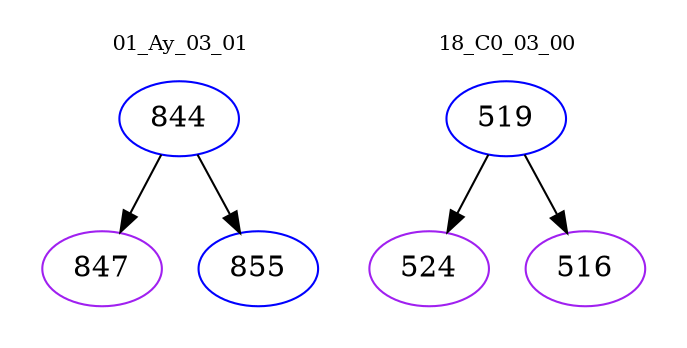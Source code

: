 digraph{
subgraph cluster_0 {
color = white
label = "01_Ay_03_01";
fontsize=10;
T0_844 [label="844", color="blue"]
T0_844 -> T0_847 [color="black"]
T0_847 [label="847", color="purple"]
T0_844 -> T0_855 [color="black"]
T0_855 [label="855", color="blue"]
}
subgraph cluster_1 {
color = white
label = "18_C0_03_00";
fontsize=10;
T1_519 [label="519", color="blue"]
T1_519 -> T1_524 [color="black"]
T1_524 [label="524", color="purple"]
T1_519 -> T1_516 [color="black"]
T1_516 [label="516", color="purple"]
}
}
